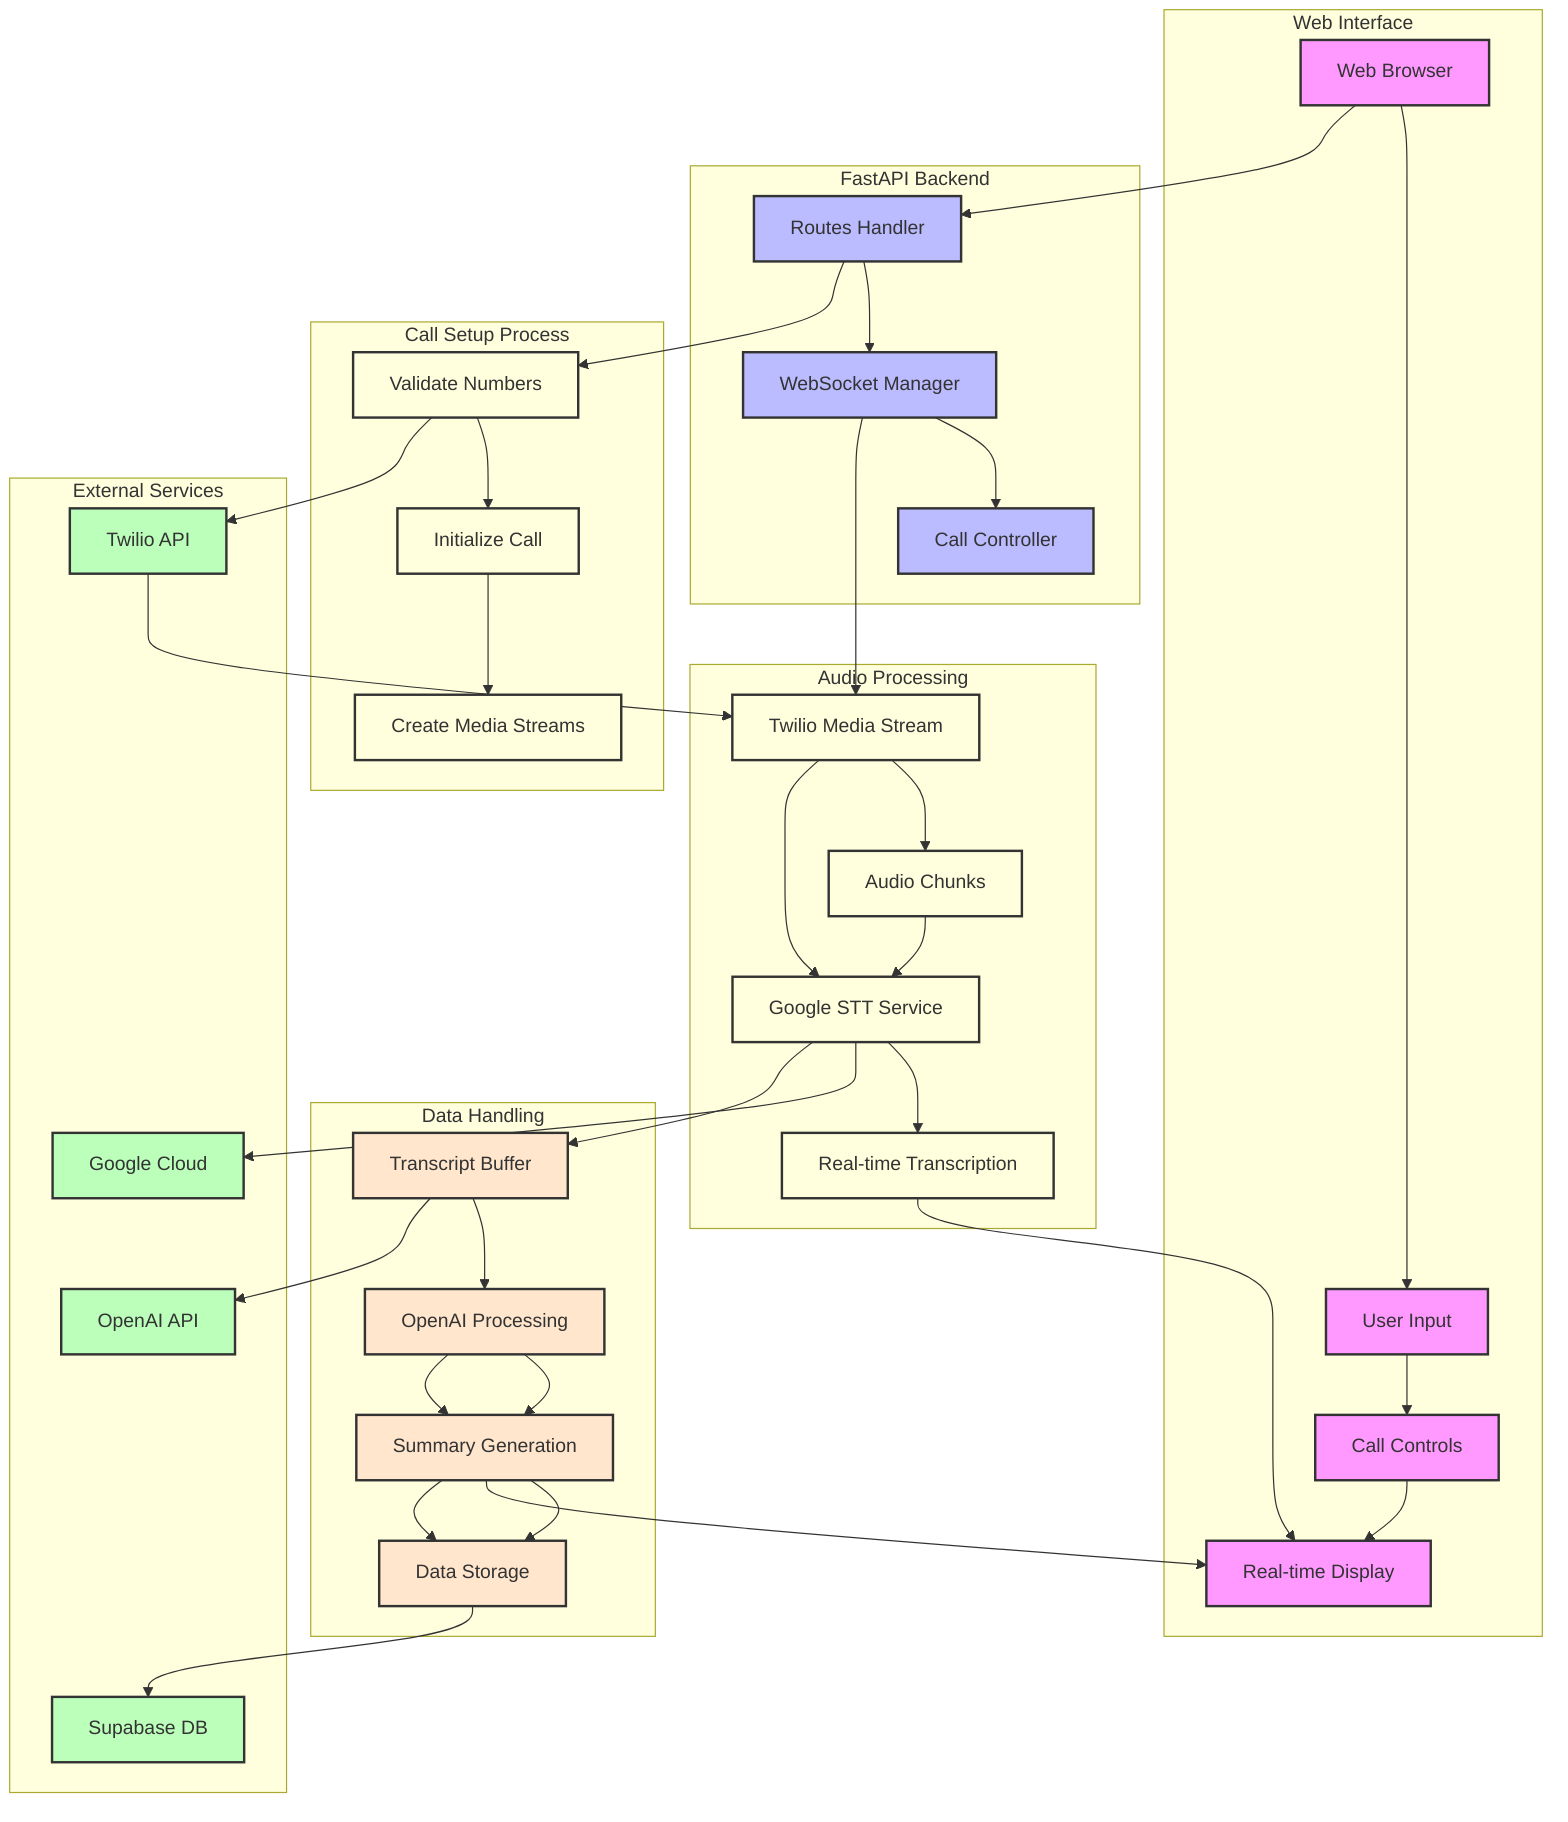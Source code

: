flowchart TD
    classDef userInterface fill:#f9f,stroke:#333,stroke-width:2px
    classDef backend fill:#bbf,stroke:#333,stroke-width:2px
    classDef external fill:#bfb,stroke:#333,stroke-width:2px
    classDef process fill:#ffd,stroke:#333,stroke-width:2px
    classDef storage fill:#ffe6cc,stroke:#333,stroke-width:2px

    subgraph UI[Web Interface]
        A[Web Browser] --> B[User Input]
        B --> C[Call Controls]
        C --> D[Real-time Display]
    end

    subgraph FastAPI[FastAPI Backend]
        E[Routes Handler] --> F[WebSocket Manager]
        F --> G[Call Controller]
    end

    subgraph CallSetup[Call Setup Process]
        H[Validate Numbers] --> I[Initialize Call]
        I --> J[Create Media Streams]
    end

    subgraph AudioProcessing[Audio Processing]
        K[Twilio Media Stream] --> L[Audio Chunks]
        L --> M[Google STT Service]
        M --> N[Real-time Transcription]
    end

    subgraph DataHandling[Data Handling]
        O[Transcript Buffer] --> P[OpenAI Processing]
        P --> Q[Summary Generation]
        Q --> R[Data Storage]
    end

    subgraph ExternalServices[External Services]
        S[Twilio API]
        T[Google Cloud]
        U[OpenAI API]
        V[Supabase DB]
    end

    %% Main Flow Connections
    A --> E
    E --> H
    H --> S
    S --> K
    K --> M
    M --> T
    O --> U
    R --> V

    %% WebSocket Connections
    F --> K
    N --> D
    Q --> D

    %% Data Flow
    M --> O
    P --> Q
    Q --> R

    %% Styling
    class A,B,C,D userInterface
    class E,F,G backend
    class H,I,J,K,L,M,N process
    class O,P,Q,R storage
    class S,T,U,V external

    %% Annotations
    A:::userInterface
    E:::backend
    S:::external
    O:::storage
    K:::process